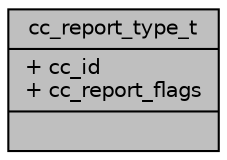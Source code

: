 digraph "cc_report_type_t"
{
 // LATEX_PDF_SIZE
  edge [fontname="Helvetica",fontsize="10",labelfontname="Helvetica",labelfontsize="10"];
  node [fontname="Helvetica",fontsize="10",shape=record];
  Node1 [label="{cc_report_type_t\n|+ cc_id\l+ cc_report_flags\l|}",height=0.2,width=0.4,color="black", fillcolor="grey75", style="filled", fontcolor="black",tooltip=" "];
}
